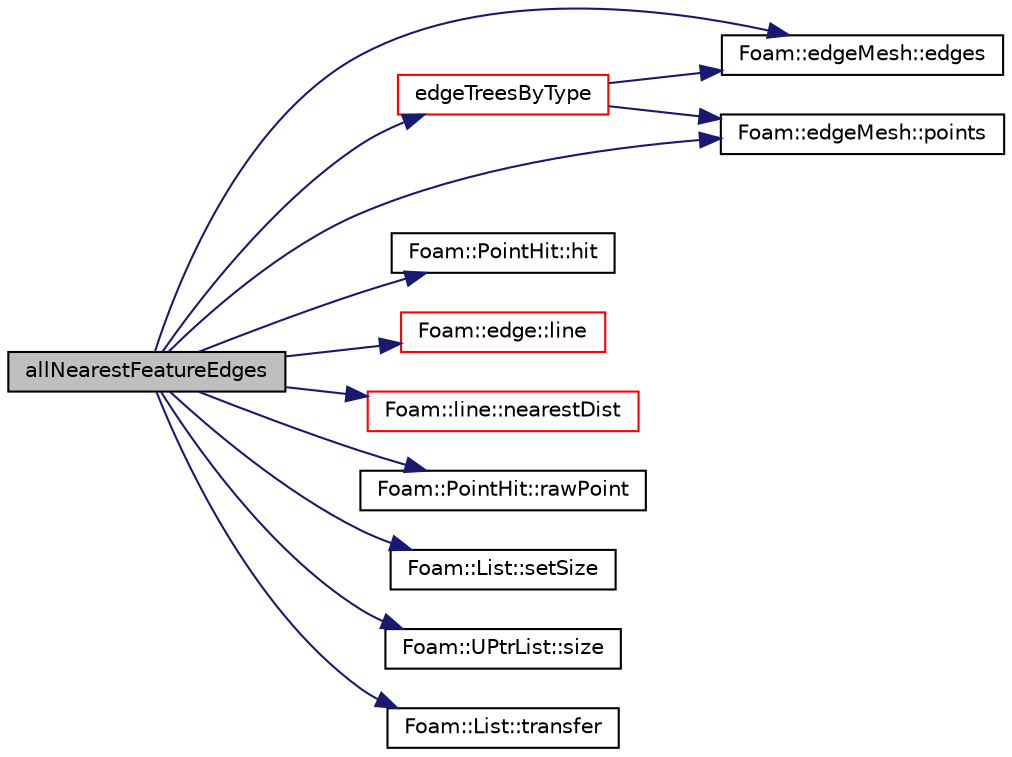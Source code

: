 digraph "allNearestFeatureEdges"
{
  bgcolor="transparent";
  edge [fontname="Helvetica",fontsize="10",labelfontname="Helvetica",labelfontsize="10"];
  node [fontname="Helvetica",fontsize="10",shape=record];
  rankdir="LR";
  Node948 [label="allNearestFeatureEdges",height=0.2,width=0.4,color="black", fillcolor="grey75", style="filled", fontcolor="black"];
  Node948 -> Node949 [color="midnightblue",fontsize="10",style="solid",fontname="Helvetica"];
  Node949 [label="Foam::edgeMesh::edges",height=0.2,width=0.4,color="black",URL="$a22517.html#a21d764179912ddda5c6f95193c289846",tooltip="Return edges. "];
  Node948 -> Node950 [color="midnightblue",fontsize="10",style="solid",fontname="Helvetica"];
  Node950 [label="edgeTreesByType",height=0.2,width=0.4,color="red",URL="$a22549.html#afa97552d0c5faeb838d8dea82fded8ea",tooltip="Demand driven construction of octree for boundary edges by type. "];
  Node950 -> Node952 [color="midnightblue",fontsize="10",style="solid",fontname="Helvetica"];
  Node952 [label="Foam::edgeMesh::points",height=0.2,width=0.4,color="black",URL="$a22517.html#ac44123fc1265297c41a43c3b62fdb4c2",tooltip="Return points. "];
  Node950 -> Node949 [color="midnightblue",fontsize="10",style="solid",fontname="Helvetica"];
  Node948 -> Node956 [color="midnightblue",fontsize="10",style="solid",fontname="Helvetica"];
  Node956 [label="Foam::PointHit::hit",height=0.2,width=0.4,color="black",URL="$a28713.html#aee8dc30bf27cefe419b15f96e594c155",tooltip="Is there a hit. "];
  Node948 -> Node957 [color="midnightblue",fontsize="10",style="solid",fontname="Helvetica"];
  Node957 [label="Foam::edge::line",height=0.2,width=0.4,color="red",URL="$a28361.html#a7e77f7ccd244bd2018175b700da722ca",tooltip="Return edge line. "];
  Node948 -> Node961 [color="midnightblue",fontsize="10",style="solid",fontname="Helvetica"];
  Node961 [label="Foam::line::nearestDist",height=0.2,width=0.4,color="red",URL="$a28705.html#a0ab00eab07060abff696ebe967f3fce0",tooltip="Return nearest distance to line from a given point. "];
  Node948 -> Node952 [color="midnightblue",fontsize="10",style="solid",fontname="Helvetica"];
  Node948 -> Node964 [color="midnightblue",fontsize="10",style="solid",fontname="Helvetica"];
  Node964 [label="Foam::PointHit::rawPoint",height=0.2,width=0.4,color="black",URL="$a28713.html#a479a270e3db1518fd61b8a756455786b",tooltip="Return point with no checking. "];
  Node948 -> Node965 [color="midnightblue",fontsize="10",style="solid",fontname="Helvetica"];
  Node965 [label="Foam::List::setSize",height=0.2,width=0.4,color="black",URL="$a26833.html#aedb985ffeaf1bdbfeccc2a8730405703",tooltip="Reset size of List. "];
  Node948 -> Node966 [color="midnightblue",fontsize="10",style="solid",fontname="Helvetica"];
  Node966 [label="Foam::UPtrList::size",height=0.2,width=0.4,color="black",URL="$a27101.html#a47b3bf30da1eb3ab8076b5fbe00e0494",tooltip="Return the number of elements in the UPtrList. "];
  Node948 -> Node967 [color="midnightblue",fontsize="10",style="solid",fontname="Helvetica"];
  Node967 [label="Foam::List::transfer",height=0.2,width=0.4,color="black",URL="$a26833.html#a25ad1d2084d16b234b0cf91c07e832c0",tooltip="Transfer the contents of the argument List into this list. "];
}
